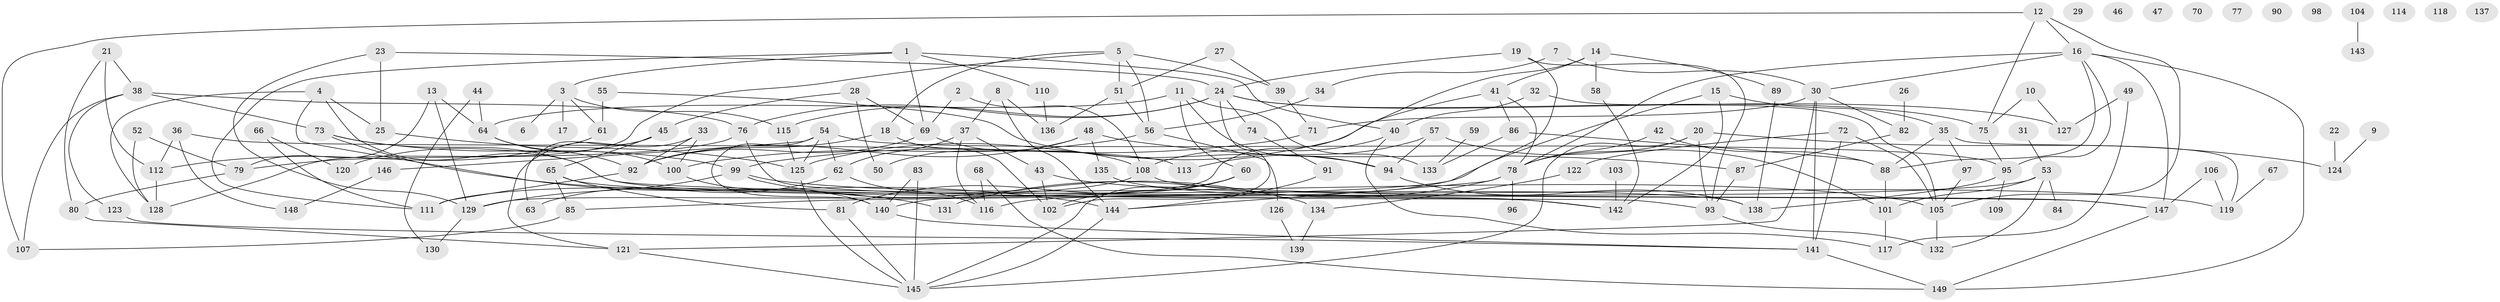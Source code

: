 // coarse degree distribution, {6: 0.06779661016949153, 0: 0.1694915254237288, 2: 0.1694915254237288, 5: 0.13559322033898305, 3: 0.06779661016949153, 4: 0.15254237288135594, 1: 0.1016949152542373, 8: 0.06779661016949153, 9: 0.01694915254237288, 10: 0.01694915254237288, 13: 0.01694915254237288, 12: 0.01694915254237288}
// Generated by graph-tools (version 1.1) at 2025/43/03/04/25 21:43:04]
// undirected, 149 vertices, 227 edges
graph export_dot {
graph [start="1"]
  node [color=gray90,style=filled];
  1;
  2;
  3;
  4;
  5;
  6;
  7;
  8;
  9;
  10;
  11;
  12;
  13;
  14;
  15;
  16;
  17;
  18;
  19;
  20;
  21;
  22;
  23;
  24;
  25;
  26;
  27;
  28;
  29;
  30;
  31;
  32;
  33;
  34;
  35;
  36;
  37;
  38;
  39;
  40;
  41;
  42;
  43;
  44;
  45;
  46;
  47;
  48;
  49;
  50;
  51;
  52;
  53;
  54;
  55;
  56;
  57;
  58;
  59;
  60;
  61;
  62;
  63;
  64;
  65;
  66;
  67;
  68;
  69;
  70;
  71;
  72;
  73;
  74;
  75;
  76;
  77;
  78;
  79;
  80;
  81;
  82;
  83;
  84;
  85;
  86;
  87;
  88;
  89;
  90;
  91;
  92;
  93;
  94;
  95;
  96;
  97;
  98;
  99;
  100;
  101;
  102;
  103;
  104;
  105;
  106;
  107;
  108;
  109;
  110;
  111;
  112;
  113;
  114;
  115;
  116;
  117;
  118;
  119;
  120;
  121;
  122;
  123;
  124;
  125;
  126;
  127;
  128;
  129;
  130;
  131;
  132;
  133;
  134;
  135;
  136;
  137;
  138;
  139;
  140;
  141;
  142;
  143;
  144;
  145;
  146;
  147;
  148;
  149;
  1 -- 3;
  1 -- 40;
  1 -- 69;
  1 -- 110;
  1 -- 111;
  2 -- 69;
  2 -- 108;
  3 -- 6;
  3 -- 17;
  3 -- 61;
  3 -- 115;
  4 -- 25;
  4 -- 128;
  4 -- 138;
  4 -- 144;
  5 -- 18;
  5 -- 39;
  5 -- 51;
  5 -- 56;
  5 -- 128;
  7 -- 30;
  7 -- 34;
  8 -- 37;
  8 -- 136;
  8 -- 144;
  9 -- 124;
  10 -- 75;
  10 -- 127;
  11 -- 60;
  11 -- 64;
  11 -- 94;
  11 -- 133;
  12 -- 16;
  12 -- 75;
  12 -- 105;
  12 -- 107;
  13 -- 64;
  13 -- 79;
  13 -- 129;
  14 -- 41;
  14 -- 58;
  14 -- 89;
  14 -- 129;
  15 -- 35;
  15 -- 85;
  15 -- 142;
  16 -- 30;
  16 -- 78;
  16 -- 88;
  16 -- 95;
  16 -- 147;
  16 -- 149;
  18 -- 92;
  18 -- 102;
  19 -- 24;
  19 -- 93;
  19 -- 140;
  20 -- 78;
  20 -- 93;
  20 -- 124;
  20 -- 145;
  21 -- 38;
  21 -- 80;
  21 -- 112;
  22 -- 124;
  23 -- 24;
  23 -- 25;
  23 -- 129;
  24 -- 74;
  24 -- 75;
  24 -- 76;
  24 -- 102;
  24 -- 115;
  24 -- 127;
  25 -- 125;
  26 -- 82;
  27 -- 39;
  27 -- 51;
  28 -- 45;
  28 -- 50;
  28 -- 69;
  30 -- 71;
  30 -- 82;
  30 -- 121;
  30 -- 141;
  31 -- 53;
  32 -- 40;
  32 -- 105;
  33 -- 92;
  33 -- 100;
  33 -- 121;
  34 -- 56;
  35 -- 88;
  35 -- 97;
  35 -- 119;
  36 -- 112;
  36 -- 113;
  36 -- 148;
  37 -- 43;
  37 -- 62;
  37 -- 116;
  38 -- 73;
  38 -- 76;
  38 -- 107;
  38 -- 123;
  39 -- 71;
  40 -- 108;
  40 -- 117;
  41 -- 78;
  41 -- 86;
  41 -- 125;
  42 -- 78;
  42 -- 88;
  43 -- 102;
  43 -- 119;
  44 -- 64;
  44 -- 130;
  45 -- 63;
  45 -- 65;
  45 -- 120;
  48 -- 50;
  48 -- 87;
  48 -- 92;
  48 -- 135;
  49 -- 117;
  49 -- 127;
  51 -- 56;
  51 -- 136;
  52 -- 79;
  52 -- 128;
  53 -- 84;
  53 -- 101;
  53 -- 116;
  53 -- 132;
  54 -- 62;
  54 -- 95;
  54 -- 125;
  54 -- 140;
  54 -- 146;
  55 -- 61;
  55 -- 94;
  56 -- 100;
  56 -- 126;
  57 -- 94;
  57 -- 101;
  57 -- 113;
  58 -- 142;
  59 -- 133;
  60 -- 81;
  60 -- 102;
  60 -- 145;
  61 -- 112;
  62 -- 63;
  62 -- 116;
  64 -- 92;
  64 -- 100;
  65 -- 81;
  65 -- 85;
  65 -- 142;
  66 -- 111;
  66 -- 120;
  67 -- 119;
  68 -- 116;
  68 -- 149;
  69 -- 92;
  69 -- 108;
  71 -- 99;
  72 -- 105;
  72 -- 122;
  72 -- 141;
  73 -- 99;
  73 -- 131;
  73 -- 147;
  74 -- 91;
  75 -- 95;
  76 -- 79;
  76 -- 93;
  78 -- 96;
  78 -- 131;
  78 -- 144;
  79 -- 80;
  80 -- 121;
  81 -- 145;
  82 -- 87;
  83 -- 140;
  83 -- 145;
  85 -- 107;
  86 -- 88;
  86 -- 133;
  87 -- 93;
  88 -- 101;
  89 -- 138;
  91 -- 144;
  92 -- 111;
  93 -- 132;
  94 -- 138;
  95 -- 109;
  95 -- 138;
  97 -- 105;
  99 -- 105;
  99 -- 129;
  99 -- 134;
  100 -- 140;
  101 -- 117;
  103 -- 142;
  104 -- 143;
  105 -- 132;
  106 -- 119;
  106 -- 147;
  108 -- 111;
  108 -- 147;
  110 -- 136;
  112 -- 128;
  115 -- 125;
  121 -- 145;
  122 -- 134;
  123 -- 141;
  125 -- 145;
  126 -- 139;
  129 -- 130;
  134 -- 139;
  135 -- 142;
  140 -- 141;
  141 -- 149;
  144 -- 145;
  146 -- 148;
  147 -- 149;
}
